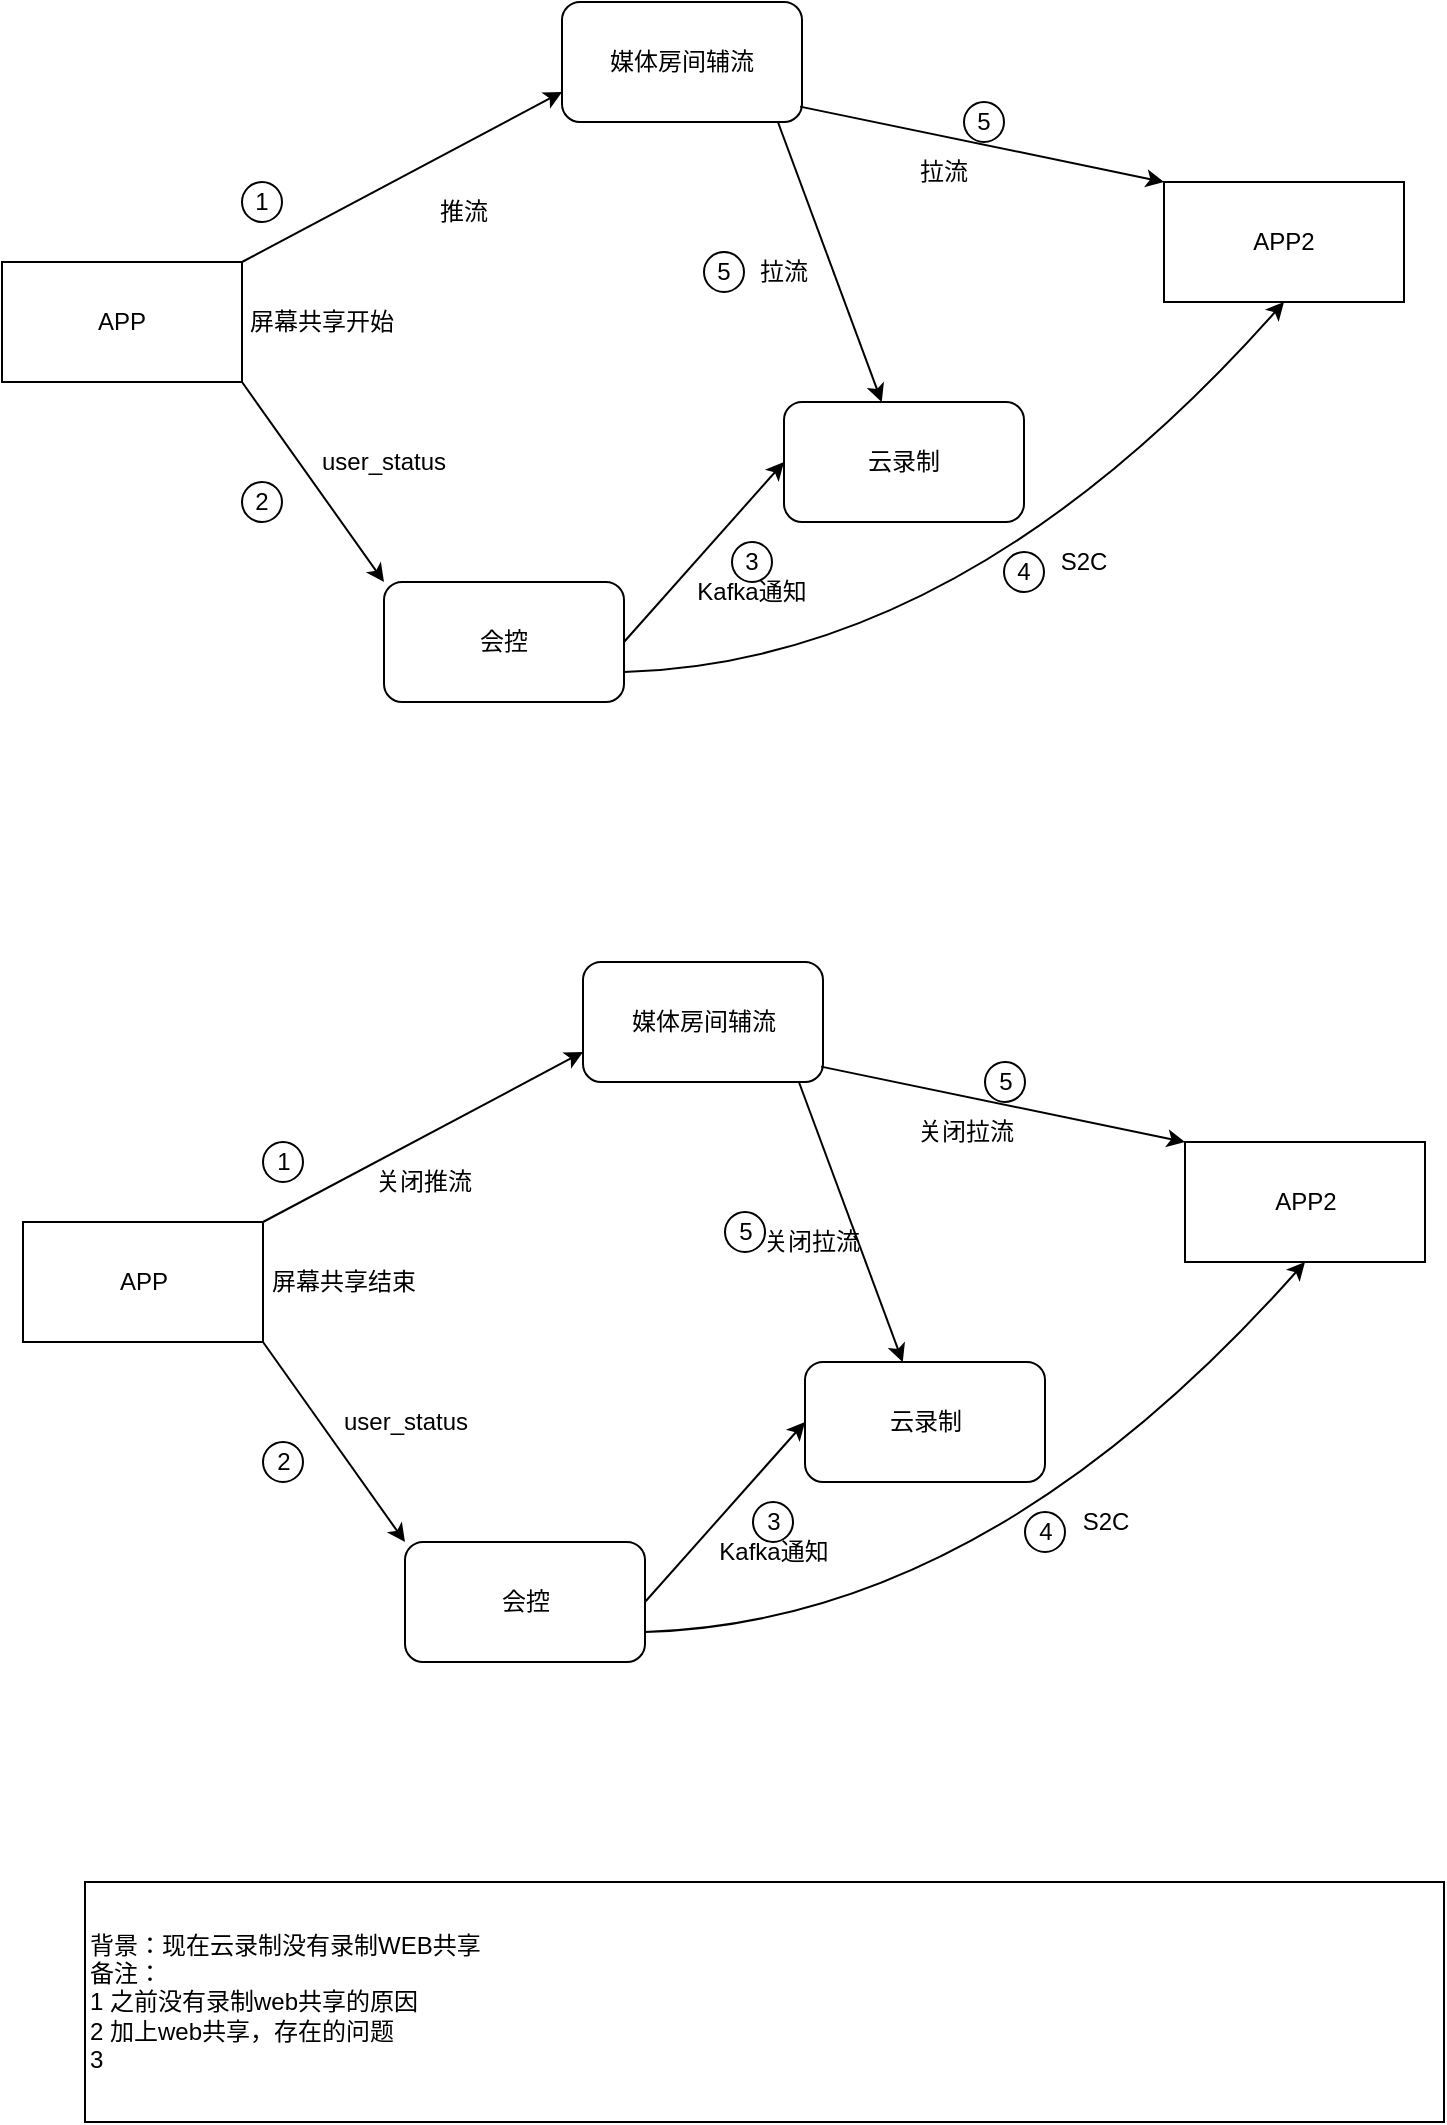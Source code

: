 <mxfile version="20.5.1" type="github">
  <diagram id="yNctnVORr8iHeDgj5QDI" name="第 1 页">
    <mxGraphModel dx="1675" dy="1255" grid="1" gridSize="10" guides="1" tooltips="1" connect="1" arrows="1" fold="1" page="1" pageScale="1" pageWidth="827" pageHeight="1169" math="0" shadow="0">
      <root>
        <mxCell id="0" />
        <mxCell id="1" parent="0" />
        <mxCell id="jzBIFa5iqPdJyjCQvUZY-1" value="媒体房间辅流" style="rounded=1;whiteSpace=wrap;html=1;" vertex="1" parent="1">
          <mxGeometry x="319" y="370" width="120" height="60" as="geometry" />
        </mxCell>
        <mxCell id="jzBIFa5iqPdJyjCQvUZY-2" value="APP" style="rounded=0;whiteSpace=wrap;html=1;" vertex="1" parent="1">
          <mxGeometry x="39" y="500" width="120" height="60" as="geometry" />
        </mxCell>
        <mxCell id="jzBIFa5iqPdJyjCQvUZY-3" value="云录制" style="rounded=1;whiteSpace=wrap;html=1;" vertex="1" parent="1">
          <mxGeometry x="430" y="570" width="120" height="60" as="geometry" />
        </mxCell>
        <mxCell id="jzBIFa5iqPdJyjCQvUZY-4" value="会控" style="rounded=1;whiteSpace=wrap;html=1;" vertex="1" parent="1">
          <mxGeometry x="230" y="660" width="120" height="60" as="geometry" />
        </mxCell>
        <mxCell id="jzBIFa5iqPdJyjCQvUZY-5" value="APP2" style="rounded=0;whiteSpace=wrap;html=1;" vertex="1" parent="1">
          <mxGeometry x="620" y="460" width="120" height="60" as="geometry" />
        </mxCell>
        <mxCell id="jzBIFa5iqPdJyjCQvUZY-6" value="" style="endArrow=classic;html=1;rounded=0;entryX=0;entryY=0.75;entryDx=0;entryDy=0;" edge="1" parent="1" target="jzBIFa5iqPdJyjCQvUZY-1">
          <mxGeometry width="50" height="50" relative="1" as="geometry">
            <mxPoint x="159" y="500" as="sourcePoint" />
            <mxPoint x="209" y="450" as="targetPoint" />
            <Array as="points" />
          </mxGeometry>
        </mxCell>
        <mxCell id="jzBIFa5iqPdJyjCQvUZY-7" value="" style="endArrow=classic;html=1;rounded=0;exitX=0.992;exitY=0.872;exitDx=0;exitDy=0;exitPerimeter=0;entryX=0;entryY=0;entryDx=0;entryDy=0;" edge="1" parent="1" source="jzBIFa5iqPdJyjCQvUZY-1" target="jzBIFa5iqPdJyjCQvUZY-5">
          <mxGeometry width="50" height="50" relative="1" as="geometry">
            <mxPoint x="440" y="770" as="sourcePoint" />
            <mxPoint x="490" y="720" as="targetPoint" />
          </mxGeometry>
        </mxCell>
        <mxCell id="jzBIFa5iqPdJyjCQvUZY-8" value="推流" style="rounded=0;whiteSpace=wrap;html=1;fillColor=none;strokeColor=none;" vertex="1" parent="1">
          <mxGeometry x="230" y="460" width="80" height="30" as="geometry" />
        </mxCell>
        <mxCell id="jzBIFa5iqPdJyjCQvUZY-9" value="拉流" style="rounded=0;whiteSpace=wrap;html=1;fillColor=none;strokeColor=none;" vertex="1" parent="1">
          <mxGeometry x="470" y="440" width="80" height="30" as="geometry" />
        </mxCell>
        <mxCell id="jzBIFa5iqPdJyjCQvUZY-10" value="" style="endArrow=classic;html=1;rounded=0;exitX=0.9;exitY=1.002;exitDx=0;exitDy=0;exitPerimeter=0;" edge="1" parent="1" source="jzBIFa5iqPdJyjCQvUZY-1" target="jzBIFa5iqPdJyjCQvUZY-3">
          <mxGeometry width="50" height="50" relative="1" as="geometry">
            <mxPoint x="550" y="770" as="sourcePoint" />
            <mxPoint x="600" y="720" as="targetPoint" />
          </mxGeometry>
        </mxCell>
        <mxCell id="jzBIFa5iqPdJyjCQvUZY-11" value="拉流" style="rounded=0;whiteSpace=wrap;html=1;fillColor=none;strokeColor=none;" vertex="1" parent="1">
          <mxGeometry x="390" y="490" width="80" height="30" as="geometry" />
        </mxCell>
        <mxCell id="jzBIFa5iqPdJyjCQvUZY-12" value="" style="endArrow=classic;html=1;rounded=0;exitX=1;exitY=1;exitDx=0;exitDy=0;entryX=0;entryY=0;entryDx=0;entryDy=0;" edge="1" parent="1" source="jzBIFa5iqPdJyjCQvUZY-2" target="jzBIFa5iqPdJyjCQvUZY-4">
          <mxGeometry width="50" height="50" relative="1" as="geometry">
            <mxPoint x="550" y="770" as="sourcePoint" />
            <mxPoint x="600" y="720" as="targetPoint" />
          </mxGeometry>
        </mxCell>
        <mxCell id="jzBIFa5iqPdJyjCQvUZY-13" value="user_status" style="rounded=0;whiteSpace=wrap;html=1;fillColor=none;strokeColor=none;" vertex="1" parent="1">
          <mxGeometry x="190" y="585" width="80" height="30" as="geometry" />
        </mxCell>
        <mxCell id="jzBIFa5iqPdJyjCQvUZY-14" value="" style="endArrow=classic;html=1;rounded=0;exitX=1;exitY=0.5;exitDx=0;exitDy=0;entryX=0;entryY=0.5;entryDx=0;entryDy=0;" edge="1" parent="1" source="jzBIFa5iqPdJyjCQvUZY-4" target="jzBIFa5iqPdJyjCQvUZY-3">
          <mxGeometry width="50" height="50" relative="1" as="geometry">
            <mxPoint x="550" y="770" as="sourcePoint" />
            <mxPoint x="600" y="720" as="targetPoint" />
          </mxGeometry>
        </mxCell>
        <mxCell id="jzBIFa5iqPdJyjCQvUZY-15" value="Kafka通知" style="rounded=0;whiteSpace=wrap;html=1;fillColor=none;strokeColor=none;" vertex="1" parent="1">
          <mxGeometry x="374" y="650" width="80" height="30" as="geometry" />
        </mxCell>
        <mxCell id="jzBIFa5iqPdJyjCQvUZY-16" value="屏幕共享开始" style="rounded=0;whiteSpace=wrap;html=1;fillColor=none;strokeColor=none;" vertex="1" parent="1">
          <mxGeometry x="159" y="515" width="80" height="30" as="geometry" />
        </mxCell>
        <mxCell id="jzBIFa5iqPdJyjCQvUZY-17" value="1" style="ellipse;whiteSpace=wrap;html=1;aspect=fixed;fillColor=none;" vertex="1" parent="1">
          <mxGeometry x="159" y="460" width="20" height="20" as="geometry" />
        </mxCell>
        <mxCell id="jzBIFa5iqPdJyjCQvUZY-19" value="2" style="ellipse;whiteSpace=wrap;html=1;aspect=fixed;fillColor=none;" vertex="1" parent="1">
          <mxGeometry x="159" y="610" width="20" height="20" as="geometry" />
        </mxCell>
        <mxCell id="jzBIFa5iqPdJyjCQvUZY-20" value="3" style="ellipse;whiteSpace=wrap;html=1;aspect=fixed;fillColor=none;" vertex="1" parent="1">
          <mxGeometry x="404" y="640" width="20" height="20" as="geometry" />
        </mxCell>
        <mxCell id="jzBIFa5iqPdJyjCQvUZY-23" value="" style="curved=1;endArrow=classic;html=1;rounded=0;exitX=1;exitY=0.75;exitDx=0;exitDy=0;entryX=0.5;entryY=1;entryDx=0;entryDy=0;" edge="1" parent="1" source="jzBIFa5iqPdJyjCQvUZY-4" target="jzBIFa5iqPdJyjCQvUZY-5">
          <mxGeometry width="50" height="50" relative="1" as="geometry">
            <mxPoint x="550" y="770" as="sourcePoint" />
            <mxPoint x="600" y="720" as="targetPoint" />
            <Array as="points">
              <mxPoint x="520" y="700" />
            </Array>
          </mxGeometry>
        </mxCell>
        <mxCell id="jzBIFa5iqPdJyjCQvUZY-24" value="S2C" style="rounded=0;whiteSpace=wrap;html=1;fillColor=none;strokeColor=none;" vertex="1" parent="1">
          <mxGeometry x="540" y="635" width="80" height="30" as="geometry" />
        </mxCell>
        <mxCell id="jzBIFa5iqPdJyjCQvUZY-26" value="4" style="ellipse;whiteSpace=wrap;html=1;aspect=fixed;fillColor=none;" vertex="1" parent="1">
          <mxGeometry x="540" y="645" width="20" height="20" as="geometry" />
        </mxCell>
        <mxCell id="jzBIFa5iqPdJyjCQvUZY-27" value="5" style="ellipse;whiteSpace=wrap;html=1;aspect=fixed;fillColor=none;" vertex="1" parent="1">
          <mxGeometry x="520" y="420" width="20" height="20" as="geometry" />
        </mxCell>
        <mxCell id="jzBIFa5iqPdJyjCQvUZY-28" value="5" style="ellipse;whiteSpace=wrap;html=1;aspect=fixed;fillColor=none;" vertex="1" parent="1">
          <mxGeometry x="390" y="495" width="20" height="20" as="geometry" />
        </mxCell>
        <mxCell id="jzBIFa5iqPdJyjCQvUZY-53" value="媒体房间辅流" style="rounded=1;whiteSpace=wrap;html=1;" vertex="1" parent="1">
          <mxGeometry x="329.5" y="850" width="120" height="60" as="geometry" />
        </mxCell>
        <mxCell id="jzBIFa5iqPdJyjCQvUZY-54" value="APP" style="rounded=0;whiteSpace=wrap;html=1;" vertex="1" parent="1">
          <mxGeometry x="49.5" y="980" width="120" height="60" as="geometry" />
        </mxCell>
        <mxCell id="jzBIFa5iqPdJyjCQvUZY-55" value="云录制" style="rounded=1;whiteSpace=wrap;html=1;" vertex="1" parent="1">
          <mxGeometry x="440.5" y="1050" width="120" height="60" as="geometry" />
        </mxCell>
        <mxCell id="jzBIFa5iqPdJyjCQvUZY-56" value="会控" style="rounded=1;whiteSpace=wrap;html=1;" vertex="1" parent="1">
          <mxGeometry x="240.5" y="1140" width="120" height="60" as="geometry" />
        </mxCell>
        <mxCell id="jzBIFa5iqPdJyjCQvUZY-57" value="APP2" style="rounded=0;whiteSpace=wrap;html=1;" vertex="1" parent="1">
          <mxGeometry x="630.5" y="940" width="120" height="60" as="geometry" />
        </mxCell>
        <mxCell id="jzBIFa5iqPdJyjCQvUZY-58" value="" style="endArrow=classic;html=1;rounded=0;entryX=0;entryY=0.75;entryDx=0;entryDy=0;" edge="1" parent="1" target="jzBIFa5iqPdJyjCQvUZY-53">
          <mxGeometry width="50" height="50" relative="1" as="geometry">
            <mxPoint x="169.5" y="980" as="sourcePoint" />
            <mxPoint x="219.5" y="930" as="targetPoint" />
            <Array as="points" />
          </mxGeometry>
        </mxCell>
        <mxCell id="jzBIFa5iqPdJyjCQvUZY-59" value="" style="endArrow=classic;html=1;rounded=0;exitX=0.992;exitY=0.872;exitDx=0;exitDy=0;exitPerimeter=0;entryX=0;entryY=0;entryDx=0;entryDy=0;" edge="1" parent="1" source="jzBIFa5iqPdJyjCQvUZY-53" target="jzBIFa5iqPdJyjCQvUZY-57">
          <mxGeometry width="50" height="50" relative="1" as="geometry">
            <mxPoint x="450.5" y="1250" as="sourcePoint" />
            <mxPoint x="500.5" y="1200" as="targetPoint" />
          </mxGeometry>
        </mxCell>
        <mxCell id="jzBIFa5iqPdJyjCQvUZY-61" value="关闭拉流" style="rounded=0;whiteSpace=wrap;html=1;fillColor=none;strokeColor=none;" vertex="1" parent="1">
          <mxGeometry x="480.5" y="920" width="80" height="30" as="geometry" />
        </mxCell>
        <mxCell id="jzBIFa5iqPdJyjCQvUZY-62" value="" style="endArrow=classic;html=1;rounded=0;exitX=0.9;exitY=1.002;exitDx=0;exitDy=0;exitPerimeter=0;" edge="1" parent="1" source="jzBIFa5iqPdJyjCQvUZY-53" target="jzBIFa5iqPdJyjCQvUZY-55">
          <mxGeometry width="50" height="50" relative="1" as="geometry">
            <mxPoint x="560.5" y="1250" as="sourcePoint" />
            <mxPoint x="610.5" y="1200" as="targetPoint" />
          </mxGeometry>
        </mxCell>
        <mxCell id="jzBIFa5iqPdJyjCQvUZY-63" value="关闭拉流" style="rounded=0;whiteSpace=wrap;html=1;fillColor=none;strokeColor=none;" vertex="1" parent="1">
          <mxGeometry x="404" y="975" width="80" height="30" as="geometry" />
        </mxCell>
        <mxCell id="jzBIFa5iqPdJyjCQvUZY-64" value="" style="endArrow=classic;html=1;rounded=0;exitX=1;exitY=1;exitDx=0;exitDy=0;entryX=0;entryY=0;entryDx=0;entryDy=0;" edge="1" parent="1" source="jzBIFa5iqPdJyjCQvUZY-54" target="jzBIFa5iqPdJyjCQvUZY-56">
          <mxGeometry width="50" height="50" relative="1" as="geometry">
            <mxPoint x="560.5" y="1250" as="sourcePoint" />
            <mxPoint x="610.5" y="1200" as="targetPoint" />
          </mxGeometry>
        </mxCell>
        <mxCell id="jzBIFa5iqPdJyjCQvUZY-65" value="user_status" style="rounded=0;whiteSpace=wrap;html=1;fillColor=none;strokeColor=none;" vertex="1" parent="1">
          <mxGeometry x="200.5" y="1065" width="80" height="30" as="geometry" />
        </mxCell>
        <mxCell id="jzBIFa5iqPdJyjCQvUZY-66" value="" style="endArrow=classic;html=1;rounded=0;exitX=1;exitY=0.5;exitDx=0;exitDy=0;entryX=0;entryY=0.5;entryDx=0;entryDy=0;" edge="1" parent="1" source="jzBIFa5iqPdJyjCQvUZY-56" target="jzBIFa5iqPdJyjCQvUZY-55">
          <mxGeometry width="50" height="50" relative="1" as="geometry">
            <mxPoint x="560.5" y="1250" as="sourcePoint" />
            <mxPoint x="610.5" y="1200" as="targetPoint" />
          </mxGeometry>
        </mxCell>
        <mxCell id="jzBIFa5iqPdJyjCQvUZY-67" value="Kafka通知" style="rounded=0;whiteSpace=wrap;html=1;fillColor=none;strokeColor=none;" vertex="1" parent="1">
          <mxGeometry x="384.5" y="1130" width="80" height="30" as="geometry" />
        </mxCell>
        <mxCell id="jzBIFa5iqPdJyjCQvUZY-68" value="屏幕共享结束" style="rounded=0;whiteSpace=wrap;html=1;fillColor=none;strokeColor=none;" vertex="1" parent="1">
          <mxGeometry x="169.5" y="995" width="80" height="30" as="geometry" />
        </mxCell>
        <mxCell id="jzBIFa5iqPdJyjCQvUZY-69" value="1" style="ellipse;whiteSpace=wrap;html=1;aspect=fixed;fillColor=none;" vertex="1" parent="1">
          <mxGeometry x="169.5" y="940" width="20" height="20" as="geometry" />
        </mxCell>
        <mxCell id="jzBIFa5iqPdJyjCQvUZY-70" value="2" style="ellipse;whiteSpace=wrap;html=1;aspect=fixed;fillColor=none;" vertex="1" parent="1">
          <mxGeometry x="169.5" y="1090" width="20" height="20" as="geometry" />
        </mxCell>
        <mxCell id="jzBIFa5iqPdJyjCQvUZY-71" value="3" style="ellipse;whiteSpace=wrap;html=1;aspect=fixed;fillColor=none;" vertex="1" parent="1">
          <mxGeometry x="414.5" y="1120" width="20" height="20" as="geometry" />
        </mxCell>
        <mxCell id="jzBIFa5iqPdJyjCQvUZY-72" value="" style="curved=1;endArrow=classic;html=1;rounded=0;exitX=1;exitY=0.75;exitDx=0;exitDy=0;entryX=0.5;entryY=1;entryDx=0;entryDy=0;" edge="1" parent="1" source="jzBIFa5iqPdJyjCQvUZY-56" target="jzBIFa5iqPdJyjCQvUZY-57">
          <mxGeometry width="50" height="50" relative="1" as="geometry">
            <mxPoint x="560.5" y="1250" as="sourcePoint" />
            <mxPoint x="610.5" y="1200" as="targetPoint" />
            <Array as="points">
              <mxPoint x="530.5" y="1180" />
            </Array>
          </mxGeometry>
        </mxCell>
        <mxCell id="jzBIFa5iqPdJyjCQvUZY-73" value="S2C" style="rounded=0;whiteSpace=wrap;html=1;fillColor=none;strokeColor=none;" vertex="1" parent="1">
          <mxGeometry x="550.5" y="1115" width="80" height="30" as="geometry" />
        </mxCell>
        <mxCell id="jzBIFa5iqPdJyjCQvUZY-74" value="4" style="ellipse;whiteSpace=wrap;html=1;aspect=fixed;fillColor=none;" vertex="1" parent="1">
          <mxGeometry x="550.5" y="1125" width="20" height="20" as="geometry" />
        </mxCell>
        <mxCell id="jzBIFa5iqPdJyjCQvUZY-75" value="5" style="ellipse;whiteSpace=wrap;html=1;aspect=fixed;fillColor=none;" vertex="1" parent="1">
          <mxGeometry x="530.5" y="900" width="20" height="20" as="geometry" />
        </mxCell>
        <mxCell id="jzBIFa5iqPdJyjCQvUZY-76" value="5" style="ellipse;whiteSpace=wrap;html=1;aspect=fixed;fillColor=none;" vertex="1" parent="1">
          <mxGeometry x="400.5" y="975" width="20" height="20" as="geometry" />
        </mxCell>
        <mxCell id="jzBIFa5iqPdJyjCQvUZY-77" value="关闭推流" style="rounded=0;whiteSpace=wrap;html=1;fillColor=none;strokeColor=none;" vertex="1" parent="1">
          <mxGeometry x="210" y="945" width="80" height="30" as="geometry" />
        </mxCell>
        <mxCell id="jzBIFa5iqPdJyjCQvUZY-78" value="背景：现在云录制没有录制WEB共享&lt;br&gt;备注：&lt;br&gt;1 之前没有录制web共享的原因&lt;br&gt;2 加上web共享，存在的问题&lt;br&gt;3&amp;nbsp;" style="rounded=0;whiteSpace=wrap;html=1;fillColor=none;align=left;" vertex="1" parent="1">
          <mxGeometry x="80.5" y="1310" width="679.5" height="120" as="geometry" />
        </mxCell>
      </root>
    </mxGraphModel>
  </diagram>
</mxfile>
